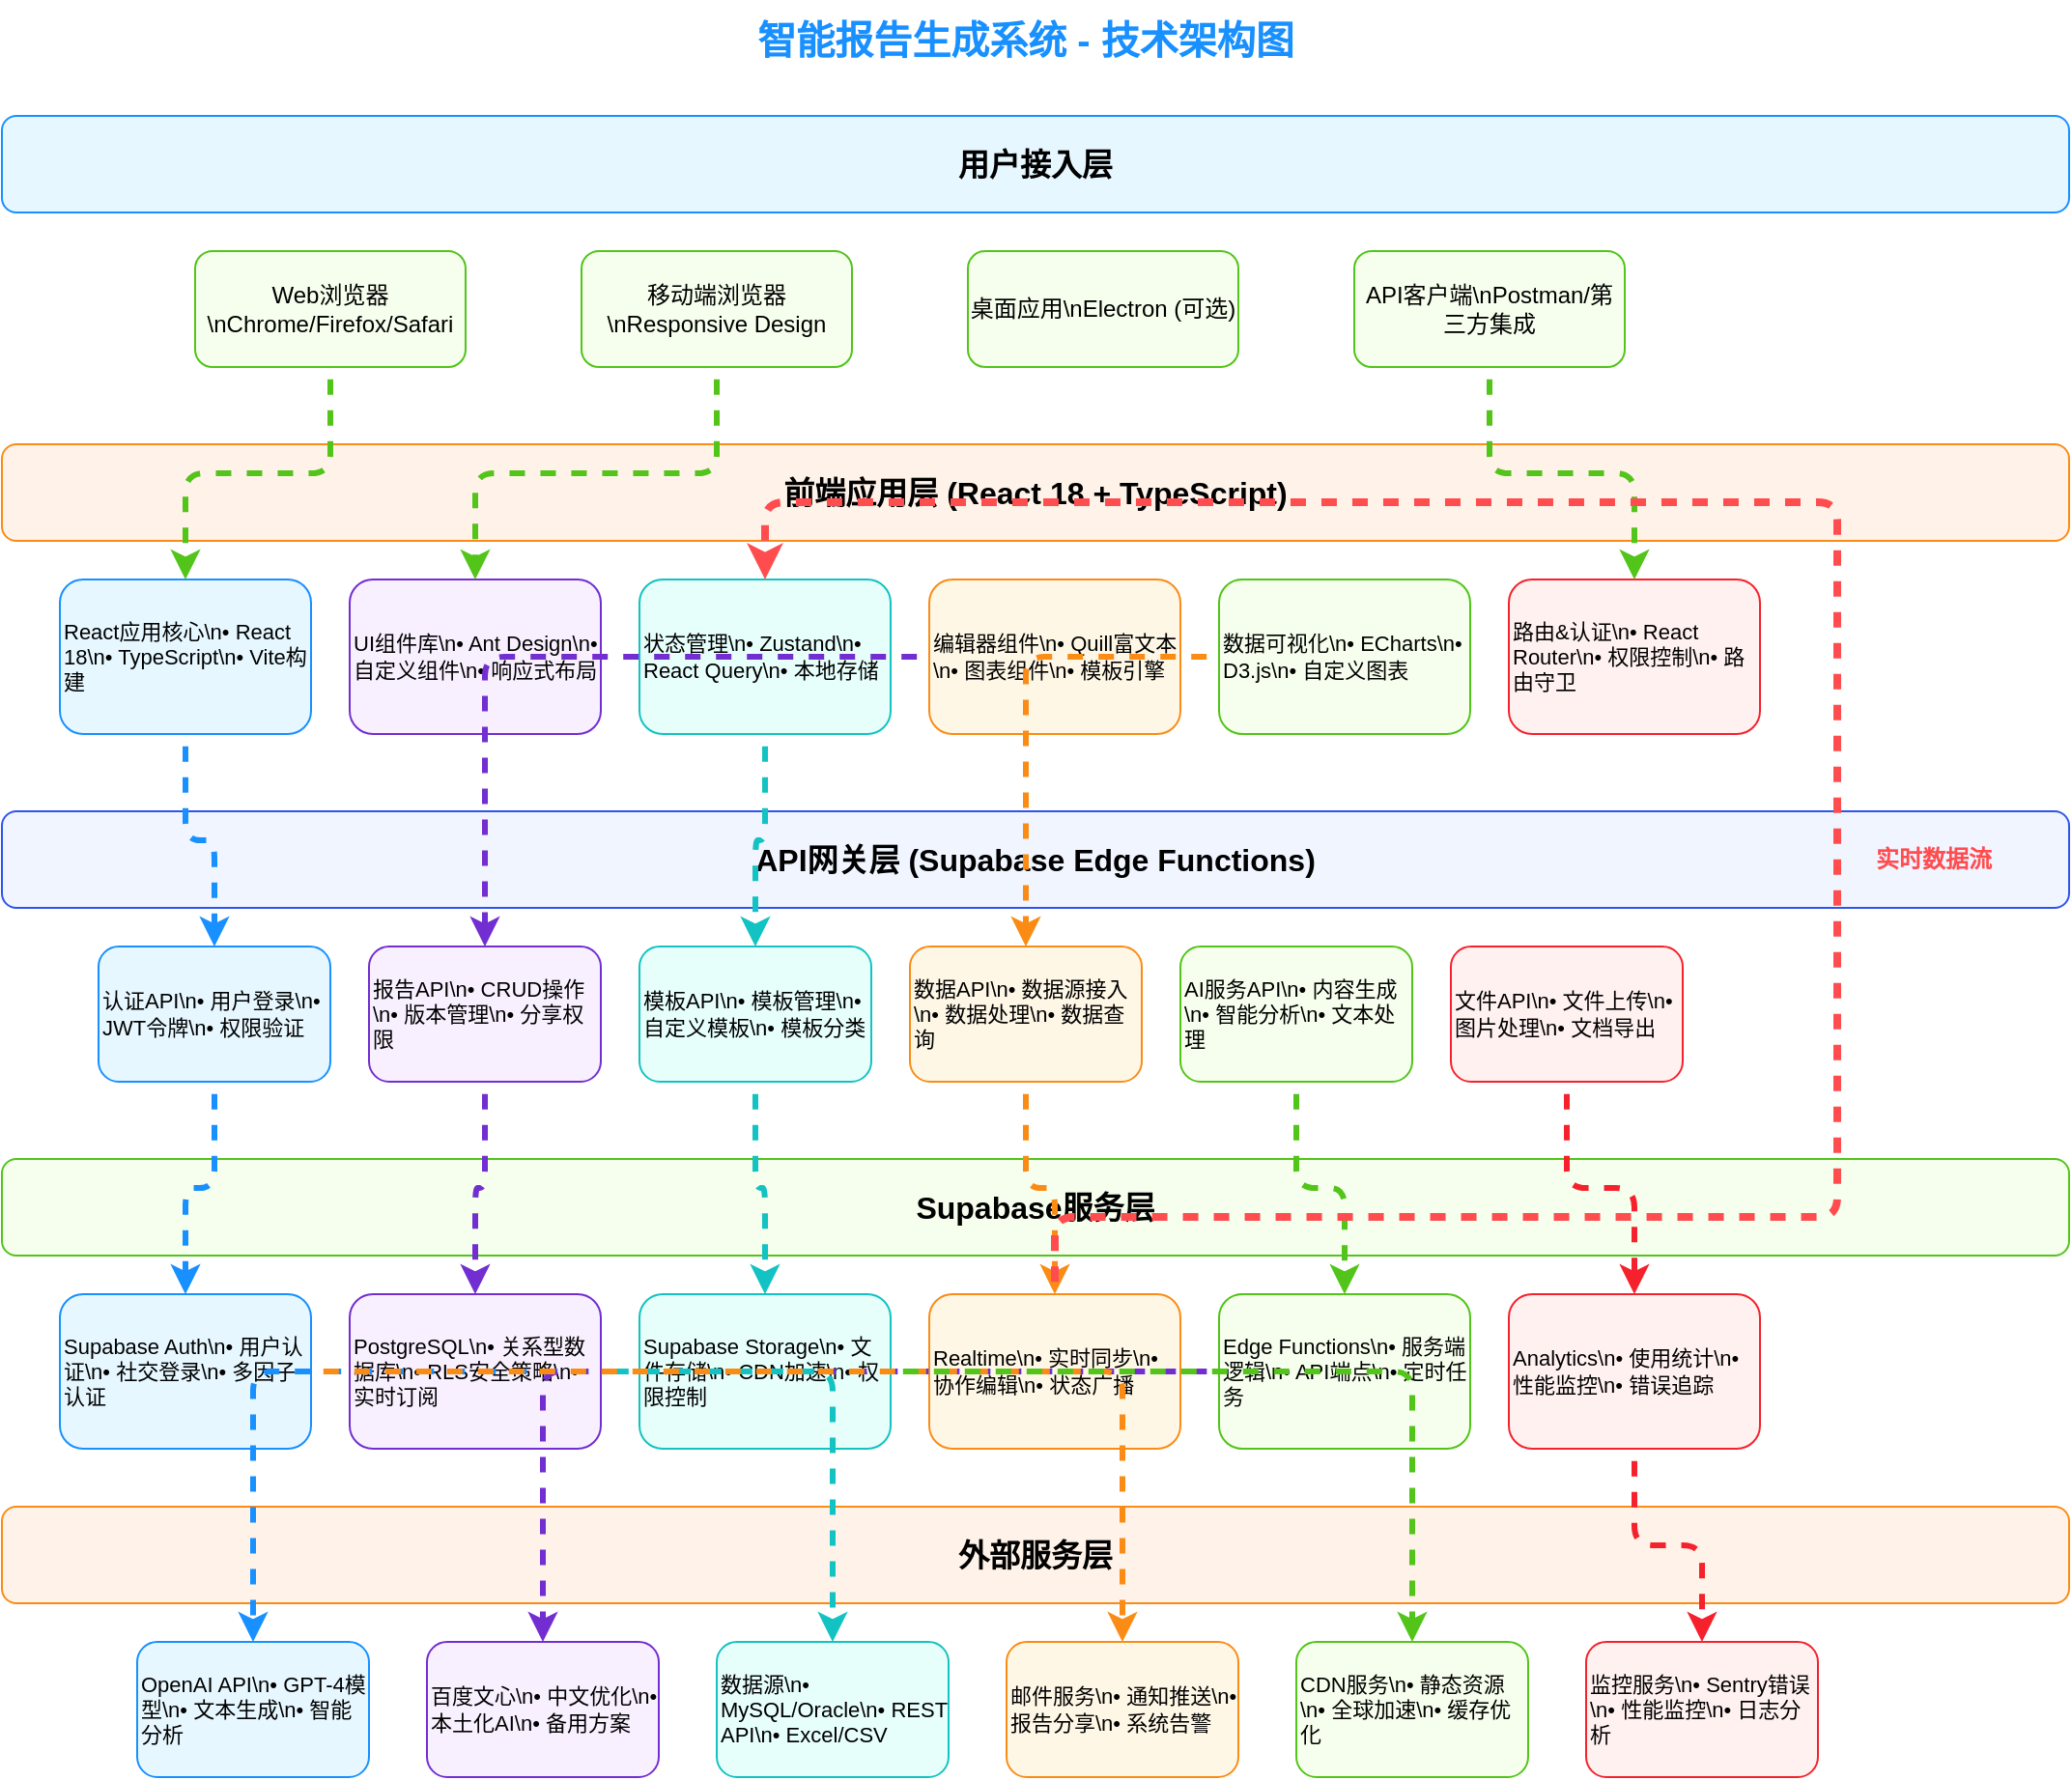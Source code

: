 <mxfile version="22.1.16" type="device">
  <diagram name="技术架构图" id="technical-architecture">
    <mxGraphModel dx="1422" dy="794" grid="1" gridSize="10" guides="1" tooltips="1" connect="1" arrows="1" fold="1" page="1" pageScale="1" pageWidth="1169" pageHeight="827" math="0" shadow="0">
      <root>
        <mxCell id="0" />
        <mxCell id="1" parent="0" />
        
        <!-- 标题 -->
        <mxCell id="title" value="智能报告生成系统 - 技术架构图" style="text;html=1;strokeColor=none;fillColor=none;align=center;verticalAlign=middle;whiteSpace=wrap;rounded=0;fontSize=20;fontStyle=1;fontColor=#1890FF;" vertex="1" parent="1">
          <mxGeometry x="400" y="20" width="360" height="40" as="geometry" />
        </mxCell>
        
        <!-- 用户接入层 -->
        <mxCell id="user-layer" value="用户接入层" style="rounded=1;whiteSpace=wrap;html=1;fillColor=#E6F7FF;strokeColor=#1890FF;fontSize=16;fontStyle=1;" vertex="1" parent="1">
          <mxGeometry x="50" y="80" width="1070" height="50" as="geometry" />
        </mxCell>
        
        <!-- 用户终端 -->
        <mxCell id="web-browser" value="Web浏览器\nChrome/Firefox/Safari" style="rounded=1;whiteSpace=wrap;html=1;fillColor=#F6FFED;strokeColor=#52C41A;fontSize=12;" vertex="1" parent="1">
          <mxGeometry x="150" y="150" width="140" height="60" as="geometry" />
        </mxCell>
        
        <mxCell id="mobile-browser" value="移动端浏览器\nResponsive Design" style="rounded=1;whiteSpace=wrap;html=1;fillColor=#F6FFED;strokeColor=#52C41A;fontSize=12;" vertex="1" parent="1">
          <mxGeometry x="350" y="150" width="140" height="60" as="geometry" />
        </mxCell>
        
        <mxCell id="desktop-app" value="桌面应用\nElectron (可选)" style="rounded=1;whiteSpace=wrap;html=1;fillColor=#F6FFED;strokeColor=#52C41A;fontSize=12;" vertex="1" parent="1">
          <mxGeometry x="550" y="150" width="140" height="60" as="geometry" />
        </mxCell>
        
        <mxCell id="api-client" value="API客户端\nPostman/第三方集成" style="rounded=1;whiteSpace=wrap;html=1;fillColor=#F6FFED;strokeColor=#52C41A;fontSize=12;" vertex="1" parent="1">
          <mxGeometry x="750" y="150" width="140" height="60" as="geometry" />
        </mxCell>
        
        <!-- 前端应用层 -->
        <mxCell id="frontend-layer" value="前端应用层 (React 18 + TypeScript)" style="rounded=1;whiteSpace=wrap;html=1;fillColor=#FFF2E8;strokeColor=#FA8C16;fontSize=16;fontStyle=1;" vertex="1" parent="1">
          <mxGeometry x="50" y="250" width="1070" height="50" as="geometry" />
        </mxCell>
        
        <!-- 前端核心组件 -->
        <mxCell id="react-app" value="React应用核心\n• React 18\n• TypeScript\n• Vite构建" style="rounded=1;whiteSpace=wrap;html=1;fillColor=#E6F7FF;strokeColor=#1890FF;fontSize=11;align=left;" vertex="1" parent="1">
          <mxGeometry x="80" y="320" width="130" height="80" as="geometry" />
        </mxCell>
        
        <mxCell id="ui-components" value="UI组件库\n• Ant Design\n• 自定义组件\n• 响应式布局" style="rounded=1;whiteSpace=wrap;html=1;fillColor=#F9F0FF;strokeColor=#722ED1;fontSize=11;align=left;" vertex="1" parent="1">
          <mxGeometry x="230" y="320" width="130" height="80" as="geometry" />
        </mxCell>
        
        <mxCell id="state-management" value="状态管理\n• Zustand\n• React Query\n• 本地存储" style="rounded=1;whiteSpace=wrap;html=1;fillColor=#E6FFFB;strokeColor=#13C2C2;fontSize=11;align=left;" vertex="1" parent="1">
          <mxGeometry x="380" y="320" width="130" height="80" as="geometry" />
        </mxCell>
        
        <mxCell id="editor-components" value="编辑器组件\n• Quill富文本\n• 图表组件\n• 模板引擎" style="rounded=1;whiteSpace=wrap;html=1;fillColor=#FFF7E6;strokeColor=#FA8C16;fontSize=11;align=left;" vertex="1" parent="1">
          <mxGeometry x="530" y="320" width="130" height="80" as="geometry" />
        </mxCell>
        
        <mxCell id="chart-visualization" value="数据可视化\n• ECharts\n• D3.js\n• 自定义图表" style="rounded=1;whiteSpace=wrap;html=1;fillColor=#F6FFED;strokeColor=#52C41A;fontSize=11;align=left;" vertex="1" parent="1">
          <mxGeometry x="680" y="320" width="130" height="80" as="geometry" />
        </mxCell>
        
        <mxCell id="routing-auth" value="路由&amp;认证\n• React Router\n• 权限控制\n• 路由守卫" style="rounded=1;whiteSpace=wrap;html=1;fillColor=#FFF1F0;strokeColor=#F5222D;fontSize=11;align=left;" vertex="1" parent="1">
          <mxGeometry x="830" y="320" width="130" height="80" as="geometry" />
        </mxCell>
        
        <!-- API网关层 -->
        <mxCell id="api-layer" value="API网关层 (Supabase Edge Functions)" style="rounded=1;whiteSpace=wrap;html=1;fillColor=#F0F5FF;strokeColor=#2F54EB;fontSize=16;fontStyle=1;" vertex="1" parent="1">
          <mxGeometry x="50" y="440" width="1070" height="50" as="geometry" />
        </mxCell>
        
        <!-- API服务 -->
        <mxCell id="auth-api" value="认证API\n• 用户登录\n• JWT令牌\n• 权限验证" style="rounded=1;whiteSpace=wrap;html=1;fillColor=#E6F7FF;strokeColor=#1890FF;fontSize=11;align=left;" vertex="1" parent="1">
          <mxGeometry x="100" y="510" width="120" height="70" as="geometry" />
        </mxCell>
        
        <mxCell id="report-api" value="报告API\n• CRUD操作\n• 版本管理\n• 分享权限" style="rounded=1;whiteSpace=wrap;html=1;fillColor=#F9F0FF;strokeColor=#722ED1;fontSize=11;align=left;" vertex="1" parent="1">
          <mxGeometry x="240" y="510" width="120" height="70" as="geometry" />
        </mxCell>
        
        <mxCell id="template-api" value="模板API\n• 模板管理\n• 自定义模板\n• 模板分类" style="rounded=1;whiteSpace=wrap;html=1;fillColor=#E6FFFB;strokeColor=#13C2C2;fontSize=11;align=left;" vertex="1" parent="1">
          <mxGeometry x="380" y="510" width="120" height="70" as="geometry" />
        </mxCell>
        
        <mxCell id="data-api" value="数据API\n• 数据源接入\n• 数据处理\n• 数据查询" style="rounded=1;whiteSpace=wrap;html=1;fillColor=#FFF7E6;strokeColor=#FA8C16;fontSize=11;align=left;" vertex="1" parent="1">
          <mxGeometry x="520" y="510" width="120" height="70" as="geometry" />
        </mxCell>
        
        <mxCell id="ai-api" value="AI服务API\n• 内容生成\n• 智能分析\n• 文本处理" style="rounded=1;whiteSpace=wrap;html=1;fillColor=#F6FFED;strokeColor=#52C41A;fontSize=11;align=left;" vertex="1" parent="1">
          <mxGeometry x="660" y="510" width="120" height="70" as="geometry" />
        </mxCell>
        
        <mxCell id="file-api" value="文件API\n• 文件上传\n• 图片处理\n• 文档导出" style="rounded=1;whiteSpace=wrap;html=1;fillColor=#FFF1F0;strokeColor=#F5222D;fontSize=11;align=left;" vertex="1" parent="1">
          <mxGeometry x="800" y="510" width="120" height="70" as="geometry" />
        </mxCell>
        
        <!-- Supabase服务层 -->
        <mxCell id="supabase-layer" value="Supabase服务层" style="rounded=1;whiteSpace=wrap;html=1;fillColor=#F6FFED;strokeColor=#52C41A;fontSize=16;fontStyle=1;" vertex="1" parent="1">
          <mxGeometry x="50" y="620" width="1070" height="50" as="geometry" />
        </mxCell>
        
        <!-- Supabase核心服务 -->
        <mxCell id="supabase-auth" value="Supabase Auth\n• 用户认证\n• 社交登录\n• 多因子认证" style="rounded=1;whiteSpace=wrap;html=1;fillColor=#E6F7FF;strokeColor=#1890FF;fontSize=11;align=left;" vertex="1" parent="1">
          <mxGeometry x="80" y="690" width="130" height="80" as="geometry" />
        </mxCell>
        
        <mxCell id="supabase-db" value="PostgreSQL\n• 关系型数据库\n• RLS安全策略\n• 实时订阅" style="rounded=1;whiteSpace=wrap;html=1;fillColor=#F9F0FF;strokeColor=#722ED1;fontSize=11;align=left;" vertex="1" parent="1">
          <mxGeometry x="230" y="690" width="130" height="80" as="geometry" />
        </mxCell>
        
        <mxCell id="supabase-storage" value="Supabase Storage\n• 文件存储\n• CDN加速\n• 权限控制" style="rounded=1;whiteSpace=wrap;html=1;fillColor=#E6FFFB;strokeColor=#13C2C2;fontSize=11;align=left;" vertex="1" parent="1">
          <mxGeometry x="380" y="690" width="130" height="80" as="geometry" />
        </mxCell>
        
        <mxCell id="supabase-realtime" value="Realtime\n• 实时同步\n• 协作编辑\n• 状态广播" style="rounded=1;whiteSpace=wrap;html=1;fillColor=#FFF7E6;strokeColor=#FA8C16;fontSize=11;align=left;" vertex="1" parent="1">
          <mxGeometry x="530" y="690" width="130" height="80" as="geometry" />
        </mxCell>
        
        <mxCell id="supabase-functions" value="Edge Functions\n• 服务端逻辑\n• API端点\n• 定时任务" style="rounded=1;whiteSpace=wrap;html=1;fillColor=#F6FFED;strokeColor=#52C41A;fontSize=11;align=left;" vertex="1" parent="1">
          <mxGeometry x="680" y="690" width="130" height="80" as="geometry" />
        </mxCell>
        
        <mxCell id="supabase-analytics" value="Analytics\n• 使用统计\n• 性能监控\n• 错误追踪" style="rounded=1;whiteSpace=wrap;html=1;fillColor=#FFF1F0;strokeColor=#F5222D;fontSize=11;align=left;" vertex="1" parent="1">
          <mxGeometry x="830" y="690" width="130" height="80" as="geometry" />
        </mxCell>
        
        <!-- 外部服务层 -->
        <mxCell id="external-layer" value="外部服务层" style="rounded=1;whiteSpace=wrap;html=1;fillColor=#FFF2E8;strokeColor=#FA8C16;fontSize=16;fontStyle=1;" vertex="1" parent="1">
          <mxGeometry x="50" y="800" width="1070" height="50" as="geometry" />
        </mxCell>
        
        <!-- 外部服务 -->
        <mxCell id="openai-service" value="OpenAI API\n• GPT-4模型\n• 文本生成\n• 智能分析" style="rounded=1;whiteSpace=wrap;html=1;fillColor=#E6F7FF;strokeColor=#1890FF;fontSize=11;align=left;" vertex="1" parent="1">
          <mxGeometry x="120" y="870" width="120" height="70" as="geometry" />
        </mxCell>
        
        <mxCell id="baidu-ai" value="百度文心\n• 中文优化\n• 本土化AI\n• 备用方案" style="rounded=1;whiteSpace=wrap;html=1;fillColor=#F9F0FF;strokeColor=#722ED1;fontSize=11;align=left;" vertex="1" parent="1">
          <mxGeometry x="270" y="870" width="120" height="70" as="geometry" />
        </mxCell>
        
        <mxCell id="data-sources" value="数据源\n• MySQL/Oracle\n• REST API\n• Excel/CSV" style="rounded=1;whiteSpace=wrap;html=1;fillColor=#E6FFFB;strokeColor=#13C2C2;fontSize=11;align=left;" vertex="1" parent="1">
          <mxGeometry x="420" y="870" width="120" height="70" as="geometry" />
        </mxCell>
        
        <mxCell id="email-service" value="邮件服务\n• 通知推送\n• 报告分享\n• 系统告警" style="rounded=1;whiteSpace=wrap;html=1;fillColor=#FFF7E6;strokeColor=#FA8C16;fontSize=11;align=left;" vertex="1" parent="1">
          <mxGeometry x="570" y="870" width="120" height="70" as="geometry" />
        </mxCell>
        
        <mxCell id="cdn-service" value="CDN服务\n• 静态资源\n• 全球加速\n• 缓存优化" style="rounded=1;whiteSpace=wrap;html=1;fillColor=#F6FFED;strokeColor=#52C41A;fontSize=11;align=left;" vertex="1" parent="1">
          <mxGeometry x="720" y="870" width="120" height="70" as="geometry" />
        </mxCell>
        
        <mxCell id="monitoring" value="监控服务\n• Sentry错误\n• 性能监控\n• 日志分析" style="rounded=1;whiteSpace=wrap;html=1;fillColor=#FFF1F0;strokeColor=#F5222D;fontSize=11;align=left;" vertex="1" parent="1">
          <mxGeometry x="870" y="870" width="120" height="70" as="geometry" />
        </mxCell>
        
        <!-- 数据流连线 - 用户到前端 -->
        <mxCell id="user-flow1" style="edgeStyle=orthogonalEdgeStyle;rounded=1;orthogonalLoop=1;jettySize=auto;html=1;strokeColor=#52C41A;strokeWidth=3;flowAnimation=1;" edge="1" parent="1" source="web-browser" target="react-app">
          <mxGeometry relative="1" as="geometry" />
        </mxCell>
        
        <mxCell id="user-flow2" style="edgeStyle=orthogonalEdgeStyle;rounded=1;orthogonalLoop=1;jettySize=auto;html=1;strokeColor=#52C41A;strokeWidth=3;flowAnimation=1;" edge="1" parent="1" source="mobile-browser" target="ui-components">
          <mxGeometry relative="1" as="geometry" />
        </mxCell>
        
        <mxCell id="user-flow3" style="edgeStyle=orthogonalEdgeStyle;rounded=1;orthogonalLoop=1;jettySize=auto;html=1;strokeColor=#52C41A;strokeWidth=3;flowAnimation=1;" edge="1" parent="1" source="api-client" target="routing-auth">
          <mxGeometry relative="1" as="geometry" />
        </mxCell>
        
        <!-- 前端到API -->
        <mxCell id="frontend-api1" style="edgeStyle=orthogonalEdgeStyle;rounded=1;orthogonalLoop=1;jettySize=auto;html=1;strokeColor=#1890FF;strokeWidth=3;flowAnimation=1;" edge="1" parent="1" source="react-app" target="auth-api">
          <mxGeometry relative="1" as="geometry" />
        </mxCell>
        
        <mxCell id="frontend-api2" style="edgeStyle=orthogonalEdgeStyle;rounded=1;orthogonalLoop=1;jettySize=auto;html=1;strokeColor=#722ED1;strokeWidth=3;flowAnimation=1;" edge="1" parent="1" source="editor-components" target="report-api">
          <mxGeometry relative="1" as="geometry" />
        </mxCell>
        
        <mxCell id="frontend-api3" style="edgeStyle=orthogonalEdgeStyle;rounded=1;orthogonalLoop=1;jettySize=auto;html=1;strokeColor=#13C2C2;strokeWidth=3;flowAnimation=1;" edge="1" parent="1" source="state-management" target="template-api">
          <mxGeometry relative="1" as="geometry" />
        </mxCell>
        
        <mxCell id="frontend-api4" style="edgeStyle=orthogonalEdgeStyle;rounded=1;orthogonalLoop=1;jettySize=auto;html=1;strokeColor=#FA8C16;strokeWidth=3;flowAnimation=1;" edge="1" parent="1" source="chart-visualization" target="data-api">
          <mxGeometry relative="1" as="geometry" />
        </mxCell>
        
        <!-- API到Supabase -->
        <mxCell id="api-supabase1" style="edgeStyle=orthogonalEdgeStyle;rounded=1;orthogonalLoop=1;jettySize=auto;html=1;strokeColor=#1890FF;strokeWidth=3;flowAnimation=1;" edge="1" parent="1" source="auth-api" target="supabase-auth">
          <mxGeometry relative="1" as="geometry" />
        </mxCell>
        
        <mxCell id="api-supabase2" style="edgeStyle=orthogonalEdgeStyle;rounded=1;orthogonalLoop=1;jettySize=auto;html=1;strokeColor=#722ED1;strokeWidth=3;flowAnimation=1;" edge="1" parent="1" source="report-api" target="supabase-db">
          <mxGeometry relative="1" as="geometry" />
        </mxCell>
        
        <mxCell id="api-supabase3" style="edgeStyle=orthogonalEdgeStyle;rounded=1;orthogonalLoop=1;jettySize=auto;html=1;strokeColor=#13C2C2;strokeWidth=3;flowAnimation=1;" edge="1" parent="1" source="template-api" target="supabase-storage">
          <mxGeometry relative="1" as="geometry" />
        </mxCell>
        
        <mxCell id="api-supabase4" style="edgeStyle=orthogonalEdgeStyle;rounded=1;orthogonalLoop=1;jettySize=auto;html=1;strokeColor=#FA8C16;strokeWidth=3;flowAnimation=1;" edge="1" parent="1" source="data-api" target="supabase-realtime">
          <mxGeometry relative="1" as="geometry" />
        </mxCell>
        
        <mxCell id="api-supabase5" style="edgeStyle=orthogonalEdgeStyle;rounded=1;orthogonalLoop=1;jettySize=auto;html=1;strokeColor=#52C41A;strokeWidth=3;flowAnimation=1;" edge="1" parent="1" source="ai-api" target="supabase-functions">
          <mxGeometry relative="1" as="geometry" />
        </mxCell>
        
        <mxCell id="api-supabase6" style="edgeStyle=orthogonalEdgeStyle;rounded=1;orthogonalLoop=1;jettySize=auto;html=1;strokeColor=#F5222D;strokeWidth=3;flowAnimation=1;" edge="1" parent="1" source="file-api" target="supabase-analytics">
          <mxGeometry relative="1" as="geometry" />
        </mxCell>
        
        <!-- Supabase到外部服务 -->
        <mxCell id="supabase-external1" style="edgeStyle=orthogonalEdgeStyle;rounded=1;orthogonalLoop=1;jettySize=auto;html=1;strokeColor=#1890FF;strokeWidth=3;flowAnimation=1;" edge="1" parent="1" source="supabase-functions" target="openai-service">
          <mxGeometry relative="1" as="geometry" />
        </mxCell>
        
        <mxCell id="supabase-external2" style="edgeStyle=orthogonalEdgeStyle;rounded=1;orthogonalLoop=1;jettySize=auto;html=1;strokeColor=#722ED1;strokeWidth=3;flowAnimation=1;" edge="1" parent="1" source="supabase-functions" target="baidu-ai">
          <mxGeometry relative="1" as="geometry" />
        </mxCell>
        
        <mxCell id="supabase-external3" style="edgeStyle=orthogonalEdgeStyle;rounded=1;orthogonalLoop=1;jettySize=auto;html=1;strokeColor=#13C2C2;strokeWidth=3;flowAnimation=1;" edge="1" parent="1" source="supabase-db" target="data-sources">
          <mxGeometry relative="1" as="geometry" />
        </mxCell>
        
        <mxCell id="supabase-external4" style="edgeStyle=orthogonalEdgeStyle;rounded=1;orthogonalLoop=1;jettySize=auto;html=1;strokeColor=#FA8C16;strokeWidth=3;flowAnimation=1;" edge="1" parent="1" source="supabase-auth" target="email-service">
          <mxGeometry relative="1" as="geometry" />
        </mxCell>
        
        <mxCell id="supabase-external5" style="edgeStyle=orthogonalEdgeStyle;rounded=1;orthogonalLoop=1;jettySize=auto;html=1;strokeColor=#52C41A;strokeWidth=3;flowAnimation=1;" edge="1" parent="1" source="supabase-storage" target="cdn-service">
          <mxGeometry relative="1" as="geometry" />
        </mxCell>
        
        <mxCell id="supabase-external6" style="edgeStyle=orthogonalEdgeStyle;rounded=1;orthogonalLoop=1;jettySize=auto;html=1;strokeColor=#F5222D;strokeWidth=3;flowAnimation=1;" edge="1" parent="1" source="supabase-analytics" target="monitoring">
          <mxGeometry relative="1" as="geometry" />
        </mxCell>
        
        <!-- 实时数据流 -->
        <mxCell id="realtime-flow" style="edgeStyle=orthogonalEdgeStyle;rounded=1;orthogonalLoop=1;jettySize=auto;html=1;strokeColor=#FF4D4F;strokeWidth=4;flowAnimation=1;strokeDashArray=5 5;" edge="1" parent="1" source="supabase-realtime" target="state-management">
          <mxGeometry relative="1" as="geometry">
            <Array as="points">
              <mxPoint x="595" y="650" />
              <mxPoint x="1000" y="650" />
              <mxPoint x="1000" y="280" />
              <mxPoint x="445" y="280" />
            </Array>
          </mxGeometry>
        </mxCell>
        
        <!-- 数据流标签 -->
        <mxCell id="data-flow-label" value="实时数据流" style="text;html=1;strokeColor=none;fillColor=none;align=center;verticalAlign=middle;whiteSpace=wrap;rounded=0;fontSize=12;fontStyle=1;fontColor=#FF4D4F;" vertex="1" parent="1">
          <mxGeometry x="1010" y="450" width="80" height="30" as="geometry" />
        </mxCell>
        
      </root>
    </mxGraphModel>
  </diagram>
</mxfile>